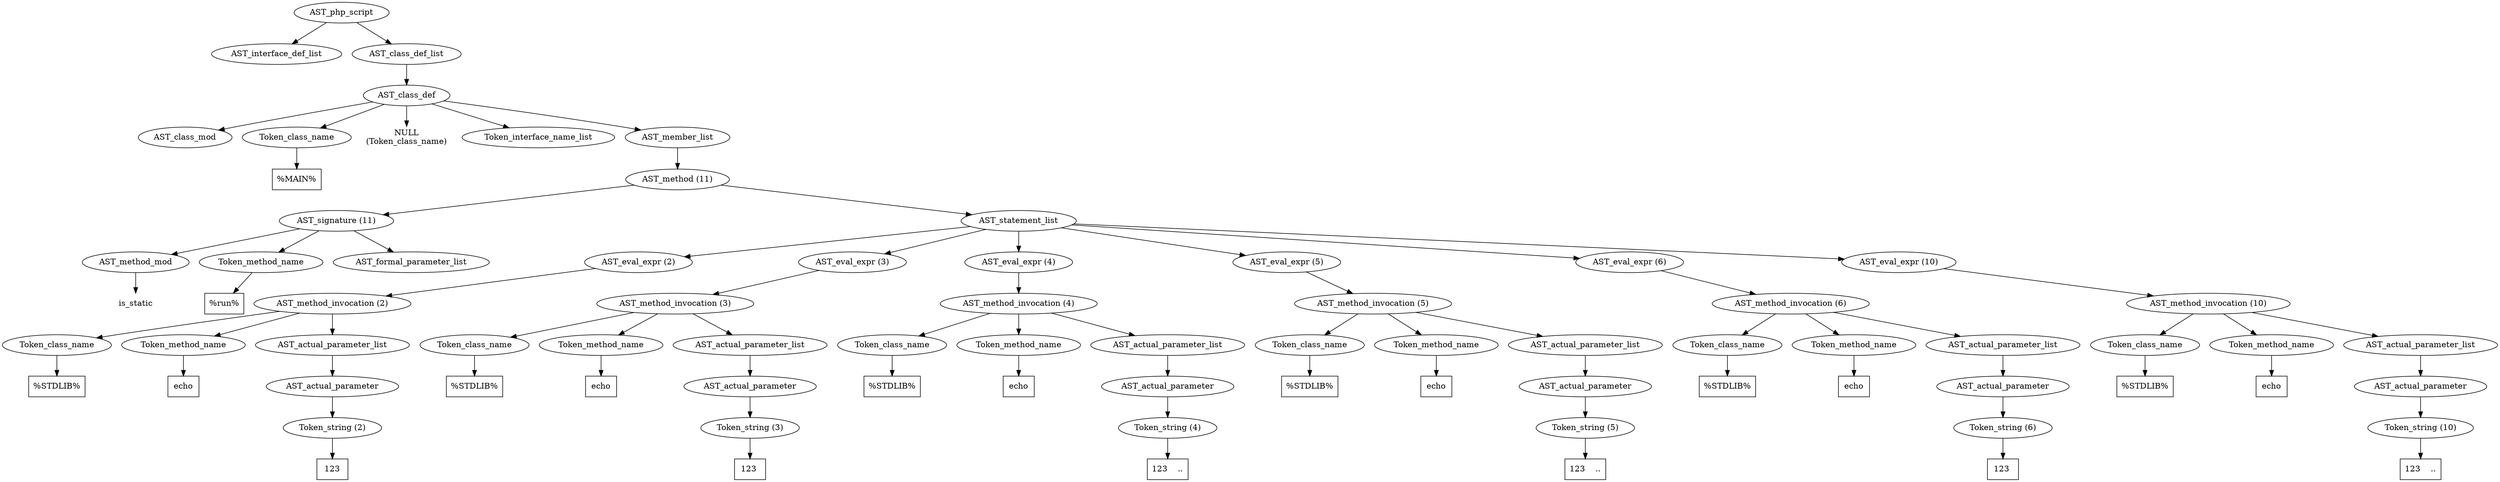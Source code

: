 /*
 * AST in dot format generated by phc -- the PHP compiler
 */

digraph AST {
node_0 [label="AST_php_script"];
node_1 [label="AST_interface_def_list"];
node_2 [label="AST_class_def_list"];
node_3 [label="AST_class_def"];
node_4 [label="AST_class_mod"];
node_5 [label="Token_class_name"];
node_6 [label="%MAIN%", shape=box]
node_5 -> node_6;
node_7 [label="NULL\n(Token_class_name)", shape=plaintext]
node_8 [label="Token_interface_name_list"];
node_9 [label="AST_member_list"];
node_10 [label="AST_method (11)"];
node_11 [label="AST_signature (11)"];
node_12 [label="AST_method_mod"];
node_13 [label="is_static", shape=plaintext]
node_12 -> node_13;
node_14 [label="Token_method_name"];
node_15 [label="%run%", shape=box]
node_14 -> node_15;
node_16 [label="AST_formal_parameter_list"];
node_11 -> node_16;
node_11 -> node_14;
node_11 -> node_12;
node_17 [label="AST_statement_list"];
node_18 [label="AST_eval_expr (2)"];
node_19 [label="AST_method_invocation (2)"];
node_20 [label="Token_class_name"];
node_21 [label="%STDLIB%", shape=box]
node_20 -> node_21;
node_22 [label="Token_method_name"];
node_23 [label="echo", shape=box]
node_22 -> node_23;
node_24 [label="AST_actual_parameter_list"];
node_25 [label="AST_actual_parameter"];
node_26 [label="Token_string (2)"];
node_27 [label="123", shape=box]
node_26 -> node_27;
node_25 -> node_26;
node_24 -> node_25;
node_19 -> node_24;
node_19 -> node_22;
node_19 -> node_20;
node_18 -> node_19;
node_28 [label="AST_eval_expr (3)"];
node_29 [label="AST_method_invocation (3)"];
node_30 [label="Token_class_name"];
node_31 [label="%STDLIB%", shape=box]
node_30 -> node_31;
node_32 [label="Token_method_name"];
node_33 [label="echo", shape=box]
node_32 -> node_33;
node_34 [label="AST_actual_parameter_list"];
node_35 [label="AST_actual_parameter"];
node_36 [label="Token_string (3)"];
node_37 [label="123 ", shape=box]
node_36 -> node_37;
node_35 -> node_36;
node_34 -> node_35;
node_29 -> node_34;
node_29 -> node_32;
node_29 -> node_30;
node_28 -> node_29;
node_38 [label="AST_eval_expr (4)"];
node_39 [label="AST_method_invocation (4)"];
node_40 [label="Token_class_name"];
node_41 [label="%STDLIB%", shape=box]
node_40 -> node_41;
node_42 [label="Token_method_name"];
node_43 [label="echo", shape=box]
node_42 -> node_43;
node_44 [label="AST_actual_parameter_list"];
node_45 [label="AST_actual_parameter"];
node_46 [label="Token_string (4)"];
node_47 [label="123    ..", shape=box]
node_46 -> node_47;
node_45 -> node_46;
node_44 -> node_45;
node_39 -> node_44;
node_39 -> node_42;
node_39 -> node_40;
node_38 -> node_39;
node_48 [label="AST_eval_expr (5)"];
node_49 [label="AST_method_invocation (5)"];
node_50 [label="Token_class_name"];
node_51 [label="%STDLIB%", shape=box]
node_50 -> node_51;
node_52 [label="Token_method_name"];
node_53 [label="echo", shape=box]
node_52 -> node_53;
node_54 [label="AST_actual_parameter_list"];
node_55 [label="AST_actual_parameter"];
node_56 [label="Token_string (5)"];
node_57 [label="123    ..", shape=box]
node_56 -> node_57;
node_55 -> node_56;
node_54 -> node_55;
node_49 -> node_54;
node_49 -> node_52;
node_49 -> node_50;
node_48 -> node_49;
node_58 [label="AST_eval_expr (6)"];
node_59 [label="AST_method_invocation (6)"];
node_60 [label="Token_class_name"];
node_61 [label="%STDLIB%", shape=box]
node_60 -> node_61;
node_62 [label="Token_method_name"];
node_63 [label="echo", shape=box]
node_62 -> node_63;
node_64 [label="AST_actual_parameter_list"];
node_65 [label="AST_actual_parameter"];
node_66 [label="Token_string (6)"];
node_67 [label="123 ", shape=box]
node_66 -> node_67;
node_65 -> node_66;
node_64 -> node_65;
node_59 -> node_64;
node_59 -> node_62;
node_59 -> node_60;
node_58 -> node_59;
node_68 [label="AST_eval_expr (10)"];
node_69 [label="AST_method_invocation (10)"];
node_70 [label="Token_class_name"];
node_71 [label="%STDLIB%", shape=box]
node_70 -> node_71;
node_72 [label="Token_method_name"];
node_73 [label="echo", shape=box]
node_72 -> node_73;
node_74 [label="AST_actual_parameter_list"];
node_75 [label="AST_actual_parameter"];
node_76 [label="Token_string (10)"];
node_77 [label="123    ..", shape=box]
node_76 -> node_77;
node_75 -> node_76;
node_74 -> node_75;
node_69 -> node_74;
node_69 -> node_72;
node_69 -> node_70;
node_68 -> node_69;
node_17 -> node_68;
node_17 -> node_58;
node_17 -> node_48;
node_17 -> node_38;
node_17 -> node_28;
node_17 -> node_18;
node_10 -> node_17;
node_10 -> node_11;
node_9 -> node_10;
node_3 -> node_9;
node_3 -> node_8;
node_3 -> node_7;
node_3 -> node_5;
node_3 -> node_4;
node_2 -> node_3;
node_0 -> node_2;
node_0 -> node_1;
}

